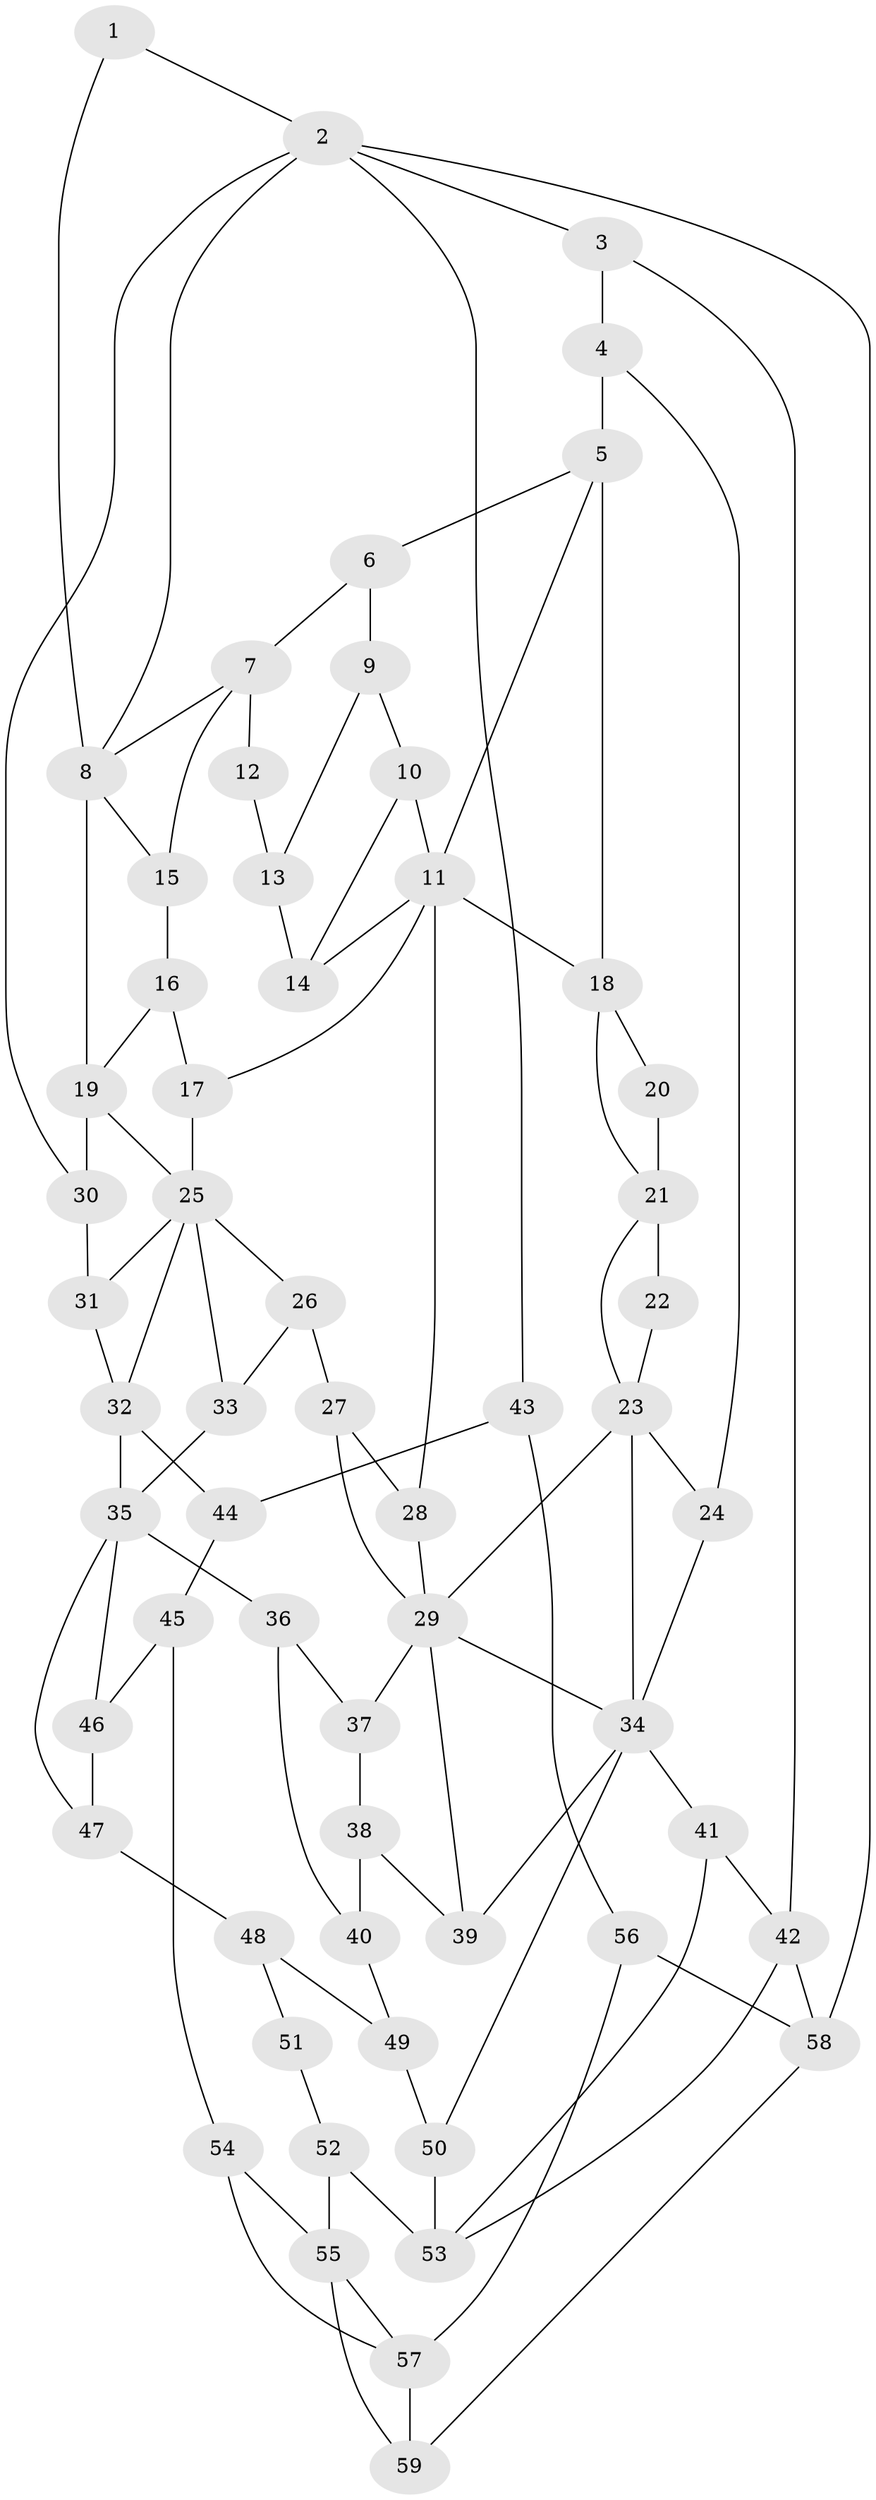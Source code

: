 // original degree distribution, {3: 0.01694915254237288, 6: 0.2033898305084746, 4: 0.22033898305084745, 5: 0.559322033898305}
// Generated by graph-tools (version 1.1) at 2025/38/03/09/25 02:38:40]
// undirected, 59 vertices, 102 edges
graph export_dot {
graph [start="1"]
  node [color=gray90,style=filled];
  1;
  2;
  3;
  4;
  5;
  6;
  7;
  8;
  9;
  10;
  11;
  12;
  13;
  14;
  15;
  16;
  17;
  18;
  19;
  20;
  21;
  22;
  23;
  24;
  25;
  26;
  27;
  28;
  29;
  30;
  31;
  32;
  33;
  34;
  35;
  36;
  37;
  38;
  39;
  40;
  41;
  42;
  43;
  44;
  45;
  46;
  47;
  48;
  49;
  50;
  51;
  52;
  53;
  54;
  55;
  56;
  57;
  58;
  59;
  1 -- 2 [weight=1.0];
  1 -- 8 [weight=1.0];
  2 -- 3 [weight=1.0];
  2 -- 8 [weight=1.0];
  2 -- 30 [weight=1.0];
  2 -- 43 [weight=1.0];
  2 -- 58 [weight=1.0];
  3 -- 4 [weight=2.0];
  3 -- 42 [weight=1.0];
  4 -- 5 [weight=2.0];
  4 -- 24 [weight=1.0];
  5 -- 6 [weight=1.0];
  5 -- 11 [weight=1.0];
  5 -- 18 [weight=2.0];
  6 -- 7 [weight=1.0];
  6 -- 9 [weight=1.0];
  7 -- 8 [weight=1.0];
  7 -- 12 [weight=1.0];
  7 -- 15 [weight=1.0];
  8 -- 15 [weight=1.0];
  8 -- 19 [weight=2.0];
  9 -- 10 [weight=1.0];
  9 -- 13 [weight=1.0];
  10 -- 11 [weight=1.0];
  10 -- 14 [weight=1.0];
  11 -- 14 [weight=1.0];
  11 -- 17 [weight=1.0];
  11 -- 18 [weight=1.0];
  11 -- 28 [weight=1.0];
  12 -- 13 [weight=2.0];
  13 -- 14 [weight=1.0];
  15 -- 16 [weight=1.0];
  16 -- 17 [weight=1.0];
  16 -- 19 [weight=1.0];
  17 -- 25 [weight=1.0];
  18 -- 20 [weight=1.0];
  18 -- 21 [weight=1.0];
  19 -- 25 [weight=1.0];
  19 -- 30 [weight=1.0];
  20 -- 21 [weight=2.0];
  21 -- 22 [weight=2.0];
  21 -- 23 [weight=1.0];
  22 -- 23 [weight=1.0];
  23 -- 24 [weight=1.0];
  23 -- 29 [weight=1.0];
  23 -- 34 [weight=1.0];
  24 -- 34 [weight=1.0];
  25 -- 26 [weight=1.0];
  25 -- 31 [weight=1.0];
  25 -- 32 [weight=1.0];
  25 -- 33 [weight=1.0];
  26 -- 27 [weight=1.0];
  26 -- 33 [weight=1.0];
  27 -- 28 [weight=1.0];
  27 -- 29 [weight=1.0];
  28 -- 29 [weight=1.0];
  29 -- 34 [weight=1.0];
  29 -- 37 [weight=1.0];
  29 -- 39 [weight=1.0];
  30 -- 31 [weight=1.0];
  31 -- 32 [weight=1.0];
  32 -- 35 [weight=1.0];
  32 -- 44 [weight=1.0];
  33 -- 35 [weight=1.0];
  34 -- 39 [weight=1.0];
  34 -- 41 [weight=1.0];
  34 -- 50 [weight=1.0];
  35 -- 36 [weight=2.0];
  35 -- 46 [weight=1.0];
  35 -- 47 [weight=1.0];
  36 -- 37 [weight=1.0];
  36 -- 40 [weight=1.0];
  37 -- 38 [weight=1.0];
  38 -- 39 [weight=1.0];
  38 -- 40 [weight=1.0];
  40 -- 49 [weight=1.0];
  41 -- 42 [weight=1.0];
  41 -- 53 [weight=1.0];
  42 -- 53 [weight=1.0];
  42 -- 58 [weight=1.0];
  43 -- 44 [weight=1.0];
  43 -- 56 [weight=2.0];
  44 -- 45 [weight=1.0];
  45 -- 46 [weight=1.0];
  45 -- 54 [weight=1.0];
  46 -- 47 [weight=1.0];
  47 -- 48 [weight=1.0];
  48 -- 49 [weight=1.0];
  48 -- 51 [weight=1.0];
  49 -- 50 [weight=1.0];
  50 -- 53 [weight=2.0];
  51 -- 52 [weight=2.0];
  52 -- 53 [weight=2.0];
  52 -- 55 [weight=2.0];
  54 -- 55 [weight=1.0];
  54 -- 57 [weight=2.0];
  55 -- 57 [weight=1.0];
  55 -- 59 [weight=1.0];
  56 -- 57 [weight=2.0];
  56 -- 58 [weight=1.0];
  57 -- 59 [weight=1.0];
  58 -- 59 [weight=1.0];
}
